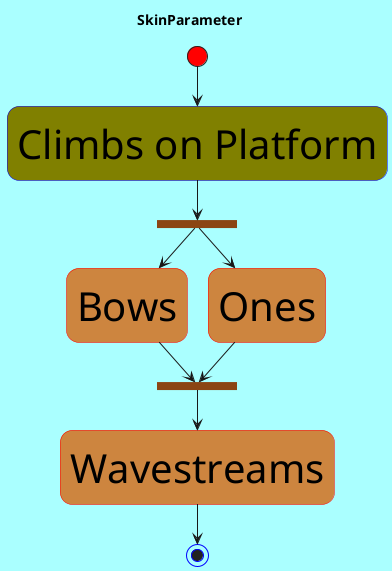 @startuml

' skinparam backgroundColor #LightSkyBlue
skinparam backgroundColor #AAFFFF

skinparam activity {
    StartColor red
    EndColor Blue
    BarColor SaddleBrown
    BackgroundColor Peru
    BackgroundColor<< Begin >> Olive
    BorderColor red
    BorderColor<< Begin >> Blue
    FontName Impact
    FontSize 40
}

title SkinParameter

(*) --> "Climbs on Platform" << Begin >>
--> ===S1===
===S1=== --> Bows
===S1=== --> Ones
Bows --> ===S2===
Ones --> ===S2===
===S2=== --> Wavestreams
--> (*)
@enduml